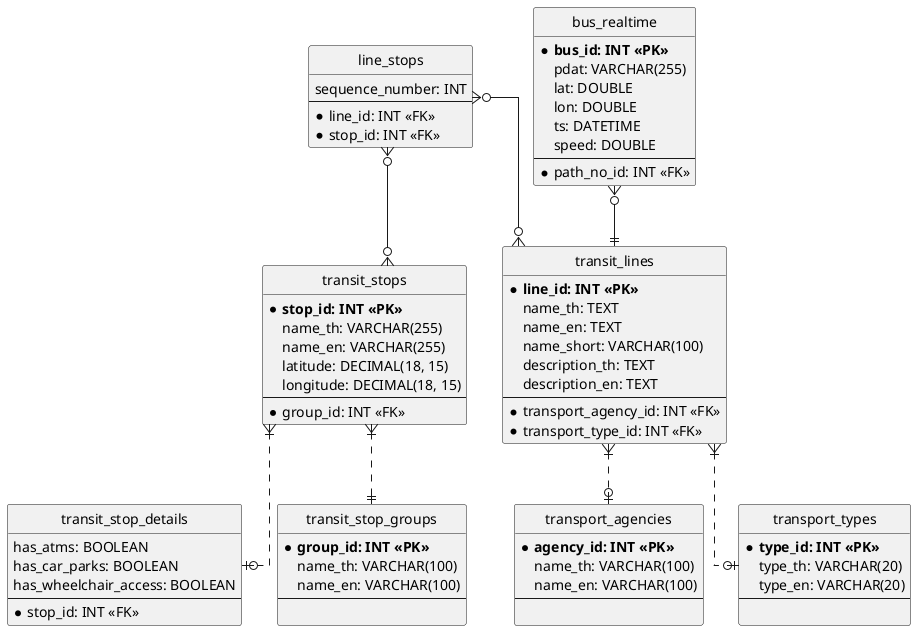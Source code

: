 @startuml db-transit

hide circle
hide empty members

skinparam linetype ortho

entity transit_stops {
    * **stop_id: INT <<PK>>**
    name_th: VARCHAR(255)
    name_en: VARCHAR(255)
    latitude: DECIMAL(18, 15)
    longitude: DECIMAL(18, 15)
    --
    * group_id: INT <<FK>>
}

entity transit_stop_details {
    has_atms: BOOLEAN
    has_car_parks: BOOLEAN
    has_wheelchair_access: BOOLEAN
    --
    * stop_id: INT <<FK>>
}

entity transit_stop_groups {
    * **group_id: INT <<PK>>**
    name_th: VARCHAR(100)
    name_en: VARCHAR(100)
    --
    
}

transit_stops }|..|| transit_stop_groups
transit_stops }|..o| transit_stop_details

entity transit_lines {
    * **line_id: INT <<PK>>**
    name_th: TEXT
    name_en: TEXT
    name_short: VARCHAR(100)
    description_th: TEXT
    description_en: TEXT
    --
    * transport_agency_id: INT <<FK>>
    * transport_type_id: INT <<FK>>
}

entity transport_agencies {
    * **agency_id: INT <<PK>>**
    name_th: VARCHAR(100)
    name_en: VARCHAR(100)
    --

}

entity transport_types {
    * **type_id: INT <<PK>>**
    type_th: VARCHAR(20)
    type_en: VARCHAR(20)
    --

}

transit_lines }|..o| transport_agencies
transit_lines }|..o| transport_types


entity bus_realtime {
    * **bus_id: INT <<PK>>**
    pdat: VARCHAR(255)
    lat: DOUBLE
    lon: DOUBLE
    ts: DATETIME
    speed: DOUBLE
    --
    * path_no_id: INT <<FK>>    
}

bus_realtime }o--|| transit_lines

entity line_stops {
    sequence_number: INT
    --
    * line_id: INT <<FK>>
    * stop_id: INT <<FK>>
}

line_stops }o--o{ transit_lines
line_stops }o--o{ transit_stops